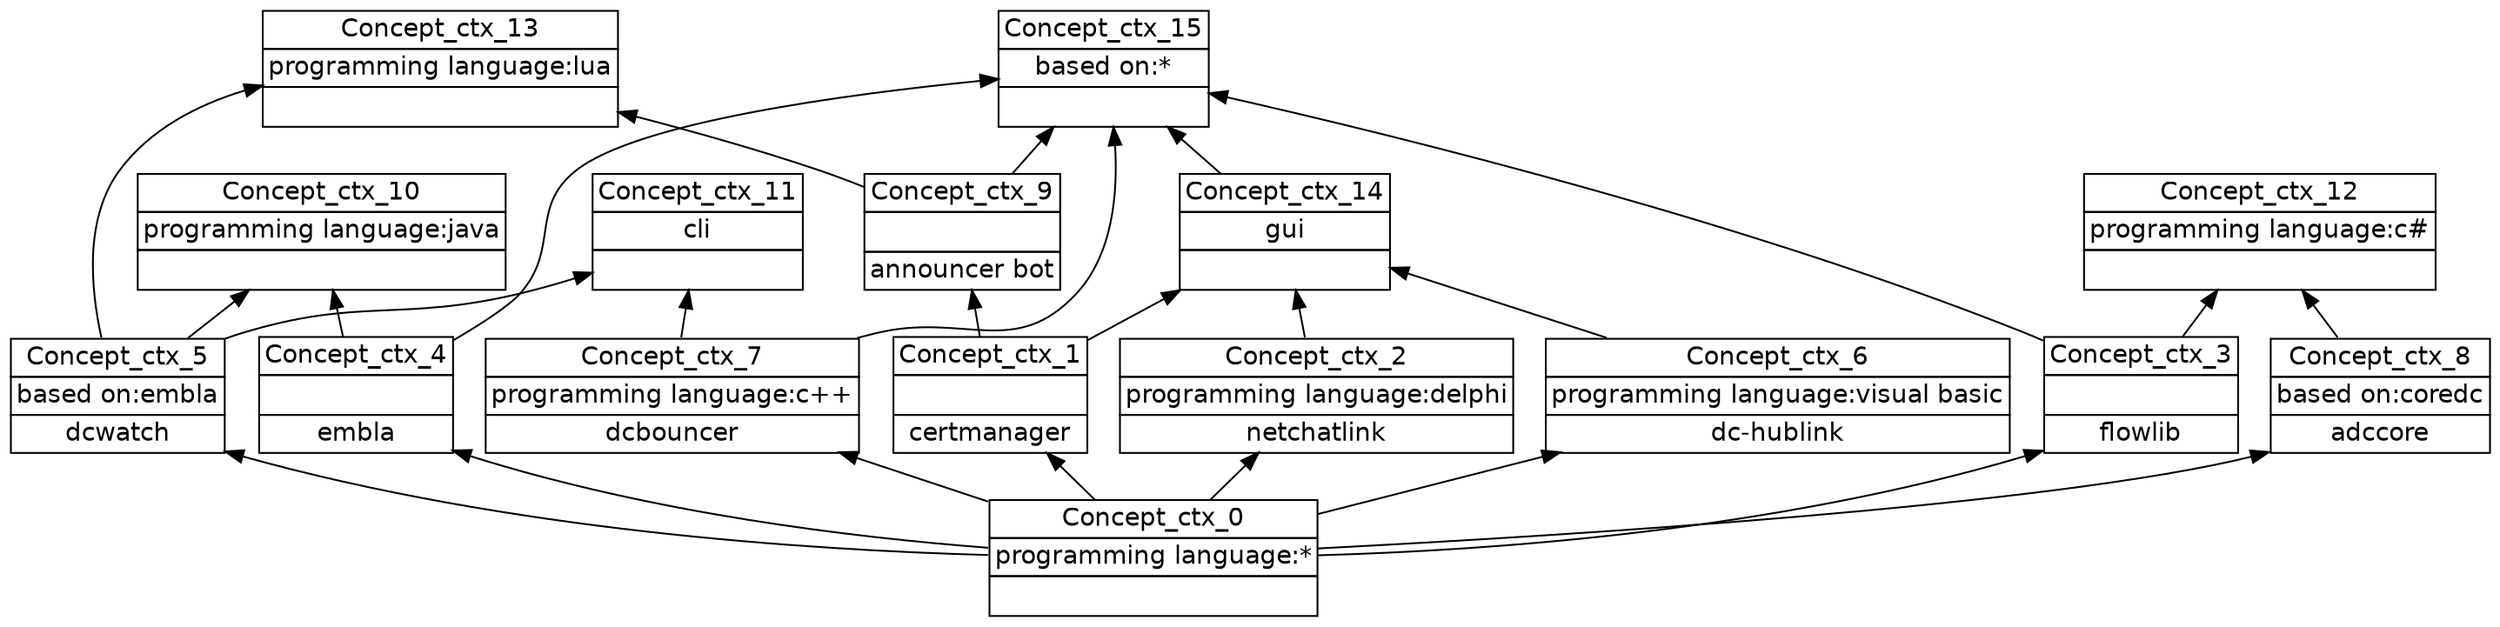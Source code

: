 digraph G { 
	rankdir=BT;
	margin=0;
	node [margin="0.03,0.03",fontname="DejaVu Sans"];
	ranksep=0.3;
	nodesep=0.2;
//graph[label="name:ctx,concept number:16,object number:9,attribute number:12"
28 [shape=none,label=<<table border="0" cellborder="1" cellspacing="0" port="p"><tr><td>Concept_ctx_0</td></tr><tr><td>programming language:*<br/></td></tr><tr><td><br/></td></tr></table>>];
21 [shape=none,label=<<table border="0" cellborder="1" cellspacing="0" port="p"><tr><td>Concept_ctx_7</td></tr><tr><td>programming language:c++<br/></td></tr><tr><td>dcbouncer<br/></td></tr></table>>];
22 [shape=none,label=<<table border="0" cellborder="1" cellspacing="0" port="p"><tr><td>Concept_ctx_6</td></tr><tr><td>programming language:visual basic<br/></td></tr><tr><td>dc-hublink<br/></td></tr></table>>];
23 [shape=none,label=<<table border="0" cellborder="1" cellspacing="0" port="p"><tr><td>Concept_ctx_5</td></tr><tr><td>based on:embla<br/></td></tr><tr><td>dcwatch<br/></td></tr></table>>];
25 [shape=none,label=<<table border="0" cellborder="1" cellspacing="0" port="p"><tr><td>Concept_ctx_1</td></tr><tr><td><br/></td></tr><tr><td>certmanager<br/></td></tr></table>>];
27 [shape=none,label=<<table border="0" cellborder="1" cellspacing="0" port="p"><tr><td>Concept_ctx_2</td></tr><tr><td>programming language:delphi<br/></td></tr><tr><td>netchatlink<br/></td></tr></table>>];
29 [shape=none,label=<<table border="0" cellborder="1" cellspacing="0" port="p"><tr><td>Concept_ctx_8</td></tr><tr><td>based on:coredc<br/></td></tr><tr><td>adccore<br/></td></tr></table>>];
30 [shape=none,label=<<table border="0" cellborder="1" cellspacing="0" port="p"><tr><td>Concept_ctx_3</td></tr><tr><td><br/></td></tr><tr><td>flowlib<br/></td></tr></table>>];
31 [shape=none,label=<<table border="0" cellborder="1" cellspacing="0" port="p"><tr><td>Concept_ctx_4</td></tr><tr><td><br/></td></tr><tr><td>embla<br/></td></tr></table>>];
19 [shape=none,label=<<table border="0" cellborder="1" cellspacing="0" port="p"><tr><td>Concept_ctx_11</td></tr><tr><td>cli<br/></td></tr><tr><td><br/></td></tr></table>>];
20 [shape=none,label=<<table border="0" cellborder="1" cellspacing="0" port="p"><tr><td>Concept_ctx_12</td></tr><tr><td>programming language:c#<br/></td></tr><tr><td><br/></td></tr></table>>];
24 [shape=none,label=<<table border="0" cellborder="1" cellspacing="0" port="p"><tr><td>Concept_ctx_10</td></tr><tr><td>programming language:java<br/></td></tr><tr><td><br/></td></tr></table>>];
32 [shape=none,label=<<table border="0" cellborder="1" cellspacing="0" port="p"><tr><td>Concept_ctx_9</td></tr><tr><td><br/></td></tr><tr><td>announcer bot<br/></td></tr></table>>];
18 [shape=none,label=<<table border="0" cellborder="1" cellspacing="0" port="p"><tr><td>Concept_ctx_14</td></tr><tr><td>gui<br/></td></tr><tr><td><br/></td></tr></table>>];
26 [shape=none,label=<<table border="0" cellborder="1" cellspacing="0" port="p"><tr><td>Concept_ctx_13</td></tr><tr><td>programming language:lua<br/></td></tr><tr><td><br/></td></tr></table>>];
33 [shape=none,label=<<table border="0" cellborder="1" cellspacing="0" port="p"><tr><td>Concept_ctx_15</td></tr><tr><td>based on:*<br/></td></tr><tr><td><br/></td></tr></table>>];
	28:p -> 21:p
	28:p -> 22:p
	28:p -> 23:p
	28:p -> 25:p
	28:p -> 27:p
	28:p -> 29:p
	28:p -> 30:p
	28:p -> 31:p
	21:p -> 19:p
	23:p -> 19:p
	29:p -> 20:p
	30:p -> 20:p
	23:p -> 24:p
	31:p -> 24:p
	25:p -> 32:p
	22:p -> 18:p
	25:p -> 18:p
	27:p -> 18:p
	23:p -> 26:p
	32:p -> 26:p
	18:p -> 33:p
	30:p -> 33:p
	31:p -> 33:p
	32:p -> 33:p
	21:p -> 33:p
}
